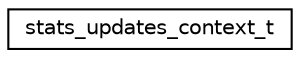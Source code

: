 digraph "Graphical Class Hierarchy"
{
 // LATEX_PDF_SIZE
  edge [fontname="Helvetica",fontsize="10",labelfontname="Helvetica",labelfontsize="10"];
  node [fontname="Helvetica",fontsize="10",shape=record];
  rankdir="LR";
  Node0 [label="stats_updates_context_t",height=0.2,width=0.4,color="black", fillcolor="white", style="filled",URL="$structstats__updates__context__t.html",tooltip=" "];
}
